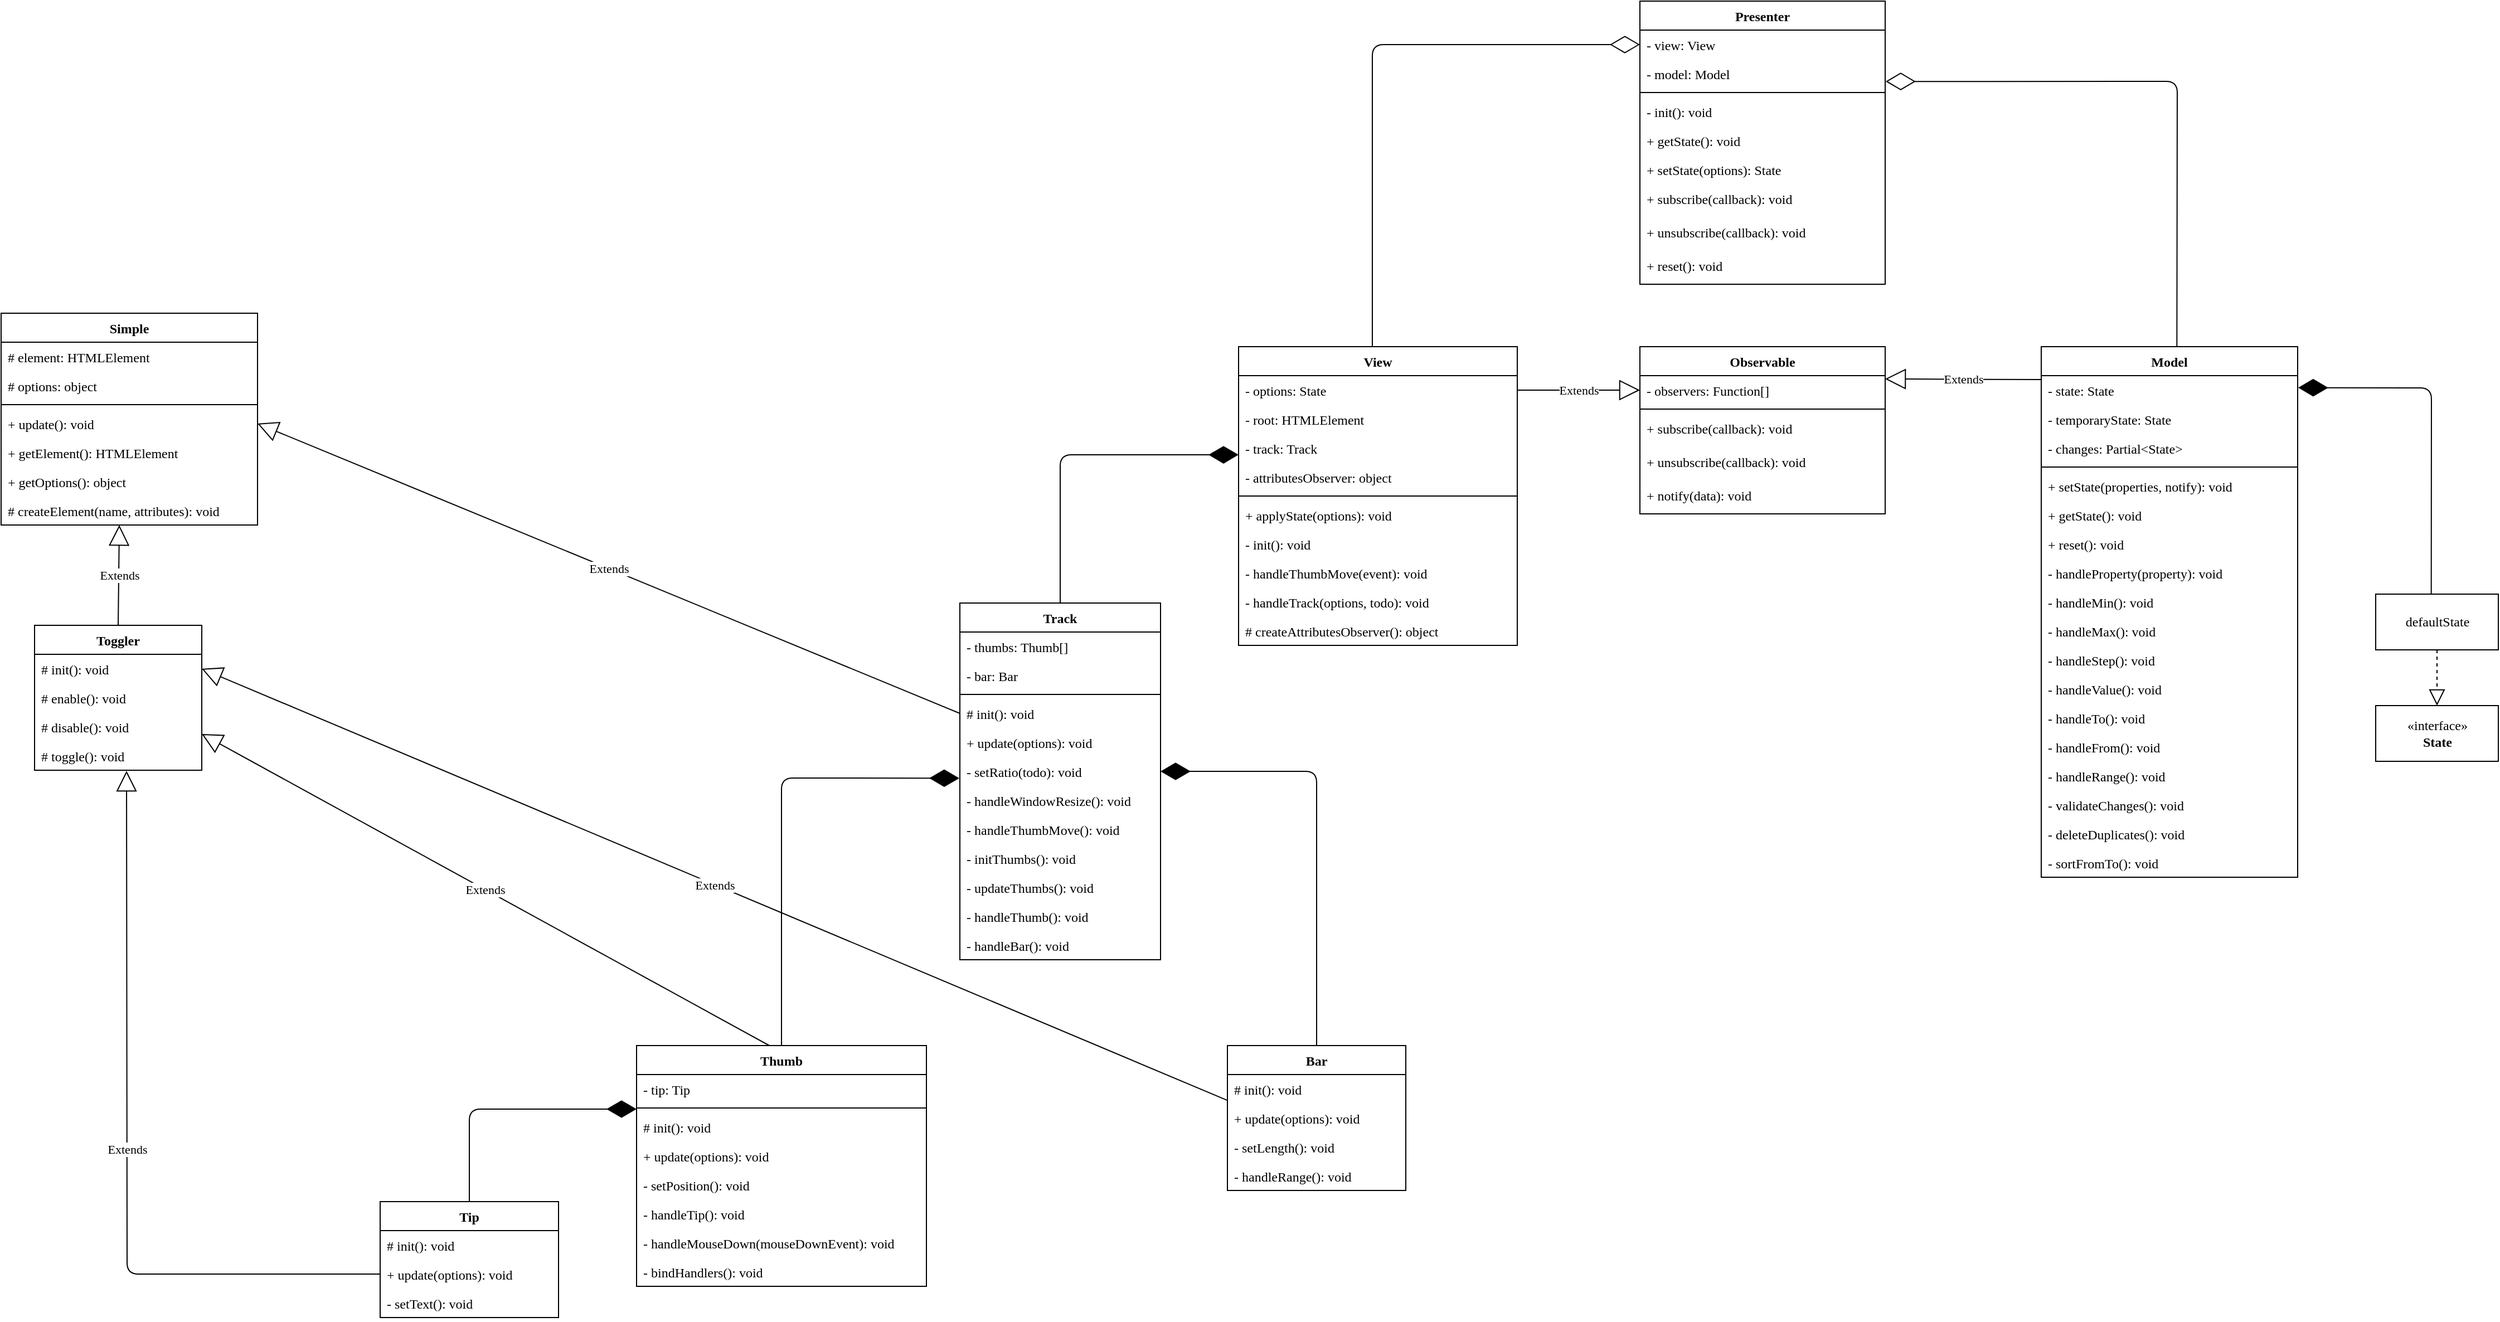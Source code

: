 <mxfile version="12.8.5" type="device"><diagram id="MhiQZeAF0GBsm8dGzgc5" name="Page-1"><mxGraphModel dx="2966" dy="1763" grid="1" gridSize="10" guides="1" tooltips="1" connect="1" arrows="1" fold="1" page="1" pageScale="1" pageWidth="2500" pageHeight="1400" background="#FFFFFF" math="0" shadow="0"><root><mxCell id="0"/><mxCell id="1" parent="0"/><mxCell id="bokYM8Zxj71_05TrgEd9-42" value="Track" style="swimlane;fontStyle=1;align=center;verticalAlign=top;childLayout=stackLayout;horizontal=1;startSize=26;horizontalStack=0;resizeParent=1;resizeParentMax=0;resizeLast=0;collapsible=1;marginBottom=0;labelBackgroundColor=#ffffff;gradientColor=none;snapToPoint=0;fontFamily=Georgia;" parent="1" vertex="1"><mxGeometry x="1010" y="673" width="180" height="320" as="geometry"/></mxCell><mxCell id="bokYM8Zxj71_05TrgEd9-43" value="- thumbs: Thumb[]" style="text;strokeColor=none;fillColor=none;align=left;verticalAlign=top;spacingLeft=4;spacingRight=4;overflow=hidden;rotatable=0;points=[[0,0.5],[1,0.5]];portConstraint=eastwest;snapToPoint=0;fontFamily=Georgia;" parent="bokYM8Zxj71_05TrgEd9-42" vertex="1"><mxGeometry y="26" width="180" height="26" as="geometry"/></mxCell><mxCell id="bokYM8Zxj71_05TrgEd9-45" value="- bar: Bar" style="text;strokeColor=none;fillColor=none;align=left;verticalAlign=top;spacingLeft=4;spacingRight=4;overflow=hidden;rotatable=0;points=[[0,0.5],[1,0.5]];portConstraint=eastwest;snapToPoint=0;fontFamily=Georgia;" parent="bokYM8Zxj71_05TrgEd9-42" vertex="1"><mxGeometry y="52" width="180" height="26" as="geometry"/></mxCell><mxCell id="bokYM8Zxj71_05TrgEd9-44" value="" style="line;strokeWidth=1;fillColor=none;align=left;verticalAlign=middle;spacingTop=-1;spacingLeft=3;spacingRight=3;rotatable=0;labelPosition=right;points=[];portConstraint=eastwest;snapToPoint=0;fontFamily=Georgia;" parent="bokYM8Zxj71_05TrgEd9-42" vertex="1"><mxGeometry y="78" width="180" height="8" as="geometry"/></mxCell><mxCell id="bokYM8Zxj71_05TrgEd9-150" value="# init(): void" style="text;strokeColor=none;fillColor=none;align=left;verticalAlign=top;spacingLeft=4;spacingRight=4;overflow=hidden;rotatable=0;points=[[0,0.5],[1,0.5]];portConstraint=eastwest;snapToPoint=0;fontFamily=Georgia;" parent="bokYM8Zxj71_05TrgEd9-42" vertex="1"><mxGeometry y="86" width="180" height="26" as="geometry"/></mxCell><mxCell id="bokYM8Zxj71_05TrgEd9-151" value="+ update(options): void" style="text;strokeColor=none;fillColor=none;align=left;verticalAlign=top;spacingLeft=4;spacingRight=4;overflow=hidden;rotatable=0;points=[[0,0.5],[1,0.5]];portConstraint=eastwest;snapToPoint=0;fontFamily=Georgia;" parent="bokYM8Zxj71_05TrgEd9-42" vertex="1"><mxGeometry y="112" width="180" height="26" as="geometry"/></mxCell><mxCell id="bokYM8Zxj71_05TrgEd9-152" value="- setRatio(todo): void" style="text;strokeColor=none;fillColor=none;align=left;verticalAlign=top;spacingLeft=4;spacingRight=4;overflow=hidden;rotatable=0;points=[[0,0.5],[1,0.5]];portConstraint=eastwest;snapToPoint=0;fontFamily=Georgia;" parent="bokYM8Zxj71_05TrgEd9-42" vertex="1"><mxGeometry y="138" width="180" height="26" as="geometry"/></mxCell><mxCell id="bokYM8Zxj71_05TrgEd9-153" value="- handleWindowResize(): void" style="text;strokeColor=none;fillColor=none;align=left;verticalAlign=top;spacingLeft=4;spacingRight=4;overflow=hidden;rotatable=0;points=[[0,0.5],[1,0.5]];portConstraint=eastwest;snapToPoint=0;fontFamily=Georgia;" parent="bokYM8Zxj71_05TrgEd9-42" vertex="1"><mxGeometry y="164" width="180" height="26" as="geometry"/></mxCell><mxCell id="lwecA4mNfXeEhu3UnsGV-7" value="- handleThumbMove(): void" style="text;strokeColor=none;fillColor=none;align=left;verticalAlign=top;spacingLeft=4;spacingRight=4;overflow=hidden;rotatable=0;points=[[0,0.5],[1,0.5]];portConstraint=eastwest;snapToPoint=0;fontFamily=Georgia;" parent="bokYM8Zxj71_05TrgEd9-42" vertex="1"><mxGeometry y="190" width="180" height="26" as="geometry"/></mxCell><mxCell id="lwecA4mNfXeEhu3UnsGV-8" value="- initThumbs(): void" style="text;strokeColor=none;fillColor=none;align=left;verticalAlign=top;spacingLeft=4;spacingRight=4;overflow=hidden;rotatable=0;points=[[0,0.5],[1,0.5]];portConstraint=eastwest;snapToPoint=0;fontFamily=Georgia;" parent="bokYM8Zxj71_05TrgEd9-42" vertex="1"><mxGeometry y="216" width="180" height="26" as="geometry"/></mxCell><mxCell id="lwecA4mNfXeEhu3UnsGV-9" value="- updateThumbs(): void" style="text;strokeColor=none;fillColor=none;align=left;verticalAlign=top;spacingLeft=4;spacingRight=4;overflow=hidden;rotatable=0;points=[[0,0.5],[1,0.5]];portConstraint=eastwest;snapToPoint=0;fontFamily=Georgia;" parent="bokYM8Zxj71_05TrgEd9-42" vertex="1"><mxGeometry y="242" width="180" height="26" as="geometry"/></mxCell><mxCell id="bokYM8Zxj71_05TrgEd9-154" value="- handleThumb(): void" style="text;strokeColor=none;fillColor=none;align=left;verticalAlign=top;spacingLeft=4;spacingRight=4;overflow=hidden;rotatable=0;points=[[0,0.5],[1,0.5]];portConstraint=eastwest;snapToPoint=0;fontFamily=Georgia;" parent="bokYM8Zxj71_05TrgEd9-42" vertex="1"><mxGeometry y="268" width="180" height="26" as="geometry"/></mxCell><mxCell id="bokYM8Zxj71_05TrgEd9-155" value="- handleBar(): void" style="text;strokeColor=none;fillColor=none;align=left;verticalAlign=top;spacingLeft=4;spacingRight=4;overflow=hidden;rotatable=0;points=[[0,0.5],[1,0.5]];portConstraint=eastwest;snapToPoint=0;fontFamily=Georgia;" parent="bokYM8Zxj71_05TrgEd9-42" vertex="1"><mxGeometry y="294" width="180" height="26" as="geometry"/></mxCell><mxCell id="bokYM8Zxj71_05TrgEd9-46" value="Thumb" style="swimlane;fontStyle=1;align=center;verticalAlign=top;childLayout=stackLayout;horizontal=1;startSize=26;horizontalStack=0;resizeParent=1;resizeParentMax=0;resizeLast=0;collapsible=1;marginBottom=0;labelBackgroundColor=#ffffff;gradientColor=none;snapToPoint=0;fontFamily=Georgia;" parent="1" vertex="1"><mxGeometry x="720" y="1070" width="260" height="216" as="geometry"/></mxCell><mxCell id="bokYM8Zxj71_05TrgEd9-163" value="- tip: Tip" style="text;strokeColor=none;fillColor=none;align=left;verticalAlign=top;spacingLeft=4;spacingRight=4;overflow=hidden;rotatable=0;points=[[0,0.5],[1,0.5]];portConstraint=eastwest;snapToPoint=0;fontFamily=Georgia;" parent="bokYM8Zxj71_05TrgEd9-46" vertex="1"><mxGeometry y="26" width="260" height="26" as="geometry"/></mxCell><mxCell id="bokYM8Zxj71_05TrgEd9-48" value="" style="line;strokeWidth=1;fillColor=none;align=left;verticalAlign=middle;spacingTop=-1;spacingLeft=3;spacingRight=3;rotatable=0;labelPosition=right;points=[];portConstraint=eastwest;snapToPoint=0;fontFamily=Georgia;" parent="bokYM8Zxj71_05TrgEd9-46" vertex="1"><mxGeometry y="52" width="260" height="8" as="geometry"/></mxCell><mxCell id="bokYM8Zxj71_05TrgEd9-165" value="# init(): void" style="text;strokeColor=none;fillColor=none;align=left;verticalAlign=top;spacingLeft=4;spacingRight=4;overflow=hidden;rotatable=0;points=[[0,0.5],[1,0.5]];portConstraint=eastwest;snapToPoint=0;fontFamily=Georgia;" parent="bokYM8Zxj71_05TrgEd9-46" vertex="1"><mxGeometry y="60" width="260" height="26" as="geometry"/></mxCell><mxCell id="bokYM8Zxj71_05TrgEd9-164" value="+ update(options): void" style="text;strokeColor=none;fillColor=none;align=left;verticalAlign=top;spacingLeft=4;spacingRight=4;overflow=hidden;rotatable=0;points=[[0,0.5],[1,0.5]];portConstraint=eastwest;snapToPoint=0;fontFamily=Georgia;" parent="bokYM8Zxj71_05TrgEd9-46" vertex="1"><mxGeometry y="86" width="260" height="26" as="geometry"/></mxCell><mxCell id="bokYM8Zxj71_05TrgEd9-166" value="- setPosition(): void" style="text;strokeColor=none;fillColor=none;align=left;verticalAlign=top;spacingLeft=4;spacingRight=4;overflow=hidden;rotatable=0;points=[[0,0.5],[1,0.5]];portConstraint=eastwest;snapToPoint=0;fontFamily=Georgia;" parent="bokYM8Zxj71_05TrgEd9-46" vertex="1"><mxGeometry y="112" width="260" height="26" as="geometry"/></mxCell><mxCell id="bokYM8Zxj71_05TrgEd9-175" value="- handleTip(): void" style="text;strokeColor=none;fillColor=none;align=left;verticalAlign=top;spacingLeft=4;spacingRight=4;overflow=hidden;rotatable=0;points=[[0,0.5],[1,0.5]];portConstraint=eastwest;snapToPoint=0;fontFamily=Georgia;" parent="bokYM8Zxj71_05TrgEd9-46" vertex="1"><mxGeometry y="138" width="260" height="26" as="geometry"/></mxCell><mxCell id="bokYM8Zxj71_05TrgEd9-167" value="- handleMouseDown(mouseDownEvent): void" style="text;strokeColor=none;fillColor=none;align=left;verticalAlign=top;spacingLeft=4;spacingRight=4;overflow=hidden;rotatable=0;points=[[0,0.5],[1,0.5]];portConstraint=eastwest;snapToPoint=0;fontFamily=Georgia;" parent="bokYM8Zxj71_05TrgEd9-46" vertex="1"><mxGeometry y="164" width="260" height="26" as="geometry"/></mxCell><mxCell id="lwecA4mNfXeEhu3UnsGV-1" value="- bindHandlers(): void" style="text;strokeColor=none;fillColor=none;align=left;verticalAlign=top;spacingLeft=4;spacingRight=4;overflow=hidden;rotatable=0;points=[[0,0.5],[1,0.5]];portConstraint=eastwest;snapToPoint=0;fontFamily=Georgia;" parent="bokYM8Zxj71_05TrgEd9-46" vertex="1"><mxGeometry y="190" width="260" height="26" as="geometry"/></mxCell><mxCell id="bokYM8Zxj71_05TrgEd9-50" value="Bar" style="swimlane;fontStyle=1;align=center;verticalAlign=top;childLayout=stackLayout;horizontal=1;startSize=26;horizontalStack=0;resizeParent=1;resizeParentMax=0;resizeLast=0;collapsible=1;marginBottom=0;labelBackgroundColor=#ffffff;gradientColor=none;snapToPoint=0;fontFamily=Georgia;" parent="1" vertex="1"><mxGeometry x="1250" y="1070" width="160" height="130" as="geometry"/></mxCell><mxCell id="bokYM8Zxj71_05TrgEd9-51" value="# init(): void" style="text;strokeColor=none;fillColor=none;align=left;verticalAlign=top;spacingLeft=4;spacingRight=4;overflow=hidden;rotatable=0;points=[[0,0.5],[1,0.5]];portConstraint=eastwest;snapToPoint=0;fontFamily=Georgia;" parent="bokYM8Zxj71_05TrgEd9-50" vertex="1"><mxGeometry y="26" width="160" height="26" as="geometry"/></mxCell><mxCell id="bokYM8Zxj71_05TrgEd9-53" value="+ update(options): void" style="text;strokeColor=none;fillColor=none;align=left;verticalAlign=top;spacingLeft=4;spacingRight=4;overflow=hidden;rotatable=0;points=[[0,0.5],[1,0.5]];portConstraint=eastwest;snapToPoint=0;fontFamily=Georgia;" parent="bokYM8Zxj71_05TrgEd9-50" vertex="1"><mxGeometry y="52" width="160" height="26" as="geometry"/></mxCell><mxCell id="bokYM8Zxj71_05TrgEd9-159" value="- setLength(): void" style="text;strokeColor=none;fillColor=none;align=left;verticalAlign=top;spacingLeft=4;spacingRight=4;overflow=hidden;rotatable=0;points=[[0,0.5],[1,0.5]];portConstraint=eastwest;snapToPoint=0;fontFamily=Georgia;" parent="bokYM8Zxj71_05TrgEd9-50" vertex="1"><mxGeometry y="78" width="160" height="26" as="geometry"/></mxCell><mxCell id="lwecA4mNfXeEhu3UnsGV-6" value="- handleRange(): void" style="text;strokeColor=none;fillColor=none;align=left;verticalAlign=top;spacingLeft=4;spacingRight=4;overflow=hidden;rotatable=0;points=[[0,0.5],[1,0.5]];portConstraint=eastwest;snapToPoint=0;fontFamily=Georgia;" parent="bokYM8Zxj71_05TrgEd9-50" vertex="1"><mxGeometry y="104" width="160" height="26" as="geometry"/></mxCell><mxCell id="bokYM8Zxj71_05TrgEd9-55" value="Tip" style="swimlane;fontStyle=1;align=center;verticalAlign=top;childLayout=stackLayout;horizontal=1;startSize=26;horizontalStack=0;resizeParent=1;resizeParentMax=0;resizeLast=0;collapsible=1;marginBottom=0;labelBackgroundColor=#ffffff;gradientColor=none;snapToPoint=0;fontFamily=Georgia;" parent="1" vertex="1"><mxGeometry x="490" y="1210" width="160" height="104" as="geometry"/></mxCell><mxCell id="bokYM8Zxj71_05TrgEd9-160" value="# init(): void" style="text;strokeColor=none;fillColor=none;align=left;verticalAlign=top;spacingLeft=4;spacingRight=4;overflow=hidden;rotatable=0;points=[[0,0.5],[1,0.5]];portConstraint=eastwest;snapToPoint=0;fontFamily=Georgia;" parent="bokYM8Zxj71_05TrgEd9-55" vertex="1"><mxGeometry y="26" width="160" height="26" as="geometry"/></mxCell><mxCell id="bokYM8Zxj71_05TrgEd9-161" value="+ update(options): void" style="text;strokeColor=none;fillColor=none;align=left;verticalAlign=top;spacingLeft=4;spacingRight=4;overflow=hidden;rotatable=0;points=[[0,0.5],[1,0.5]];portConstraint=eastwest;snapToPoint=0;fontFamily=Georgia;" parent="bokYM8Zxj71_05TrgEd9-55" vertex="1"><mxGeometry y="52" width="160" height="26" as="geometry"/></mxCell><mxCell id="bokYM8Zxj71_05TrgEd9-162" value="- setText(): void" style="text;strokeColor=none;fillColor=none;align=left;verticalAlign=top;spacingLeft=4;spacingRight=4;overflow=hidden;rotatable=0;points=[[0,0.5],[1,0.5]];portConstraint=eastwest;snapToPoint=0;fontFamily=Georgia;" parent="bokYM8Zxj71_05TrgEd9-55" vertex="1"><mxGeometry y="78" width="160" height="26" as="geometry"/></mxCell><mxCell id="bokYM8Zxj71_05TrgEd9-71" value="Extends" style="endArrow=block;endSize=16;endFill=0;html=1;exitX=1;exitY=0.5;exitDx=0;exitDy=0;entryX=0;entryY=0.5;entryDx=0;entryDy=0;snapToPoint=0;fontFamily=Georgia;" parent="1" target="bokYM8Zxj71_05TrgEd9-75" edge="1"><mxGeometry width="160" relative="1" as="geometry"><mxPoint x="1510" y="482" as="sourcePoint"/><mxPoint x="1620" y="433" as="targetPoint"/></mxGeometry></mxCell><mxCell id="bokYM8Zxj71_05TrgEd9-72" value="Extends" style="endArrow=block;endSize=16;endFill=0;html=1;snapToPoint=0;fontFamily=Georgia;exitX=-0.002;exitY=0.136;exitDx=0;exitDy=0;exitPerimeter=0;entryX=1;entryY=0.114;entryDx=0;entryDy=0;entryPerimeter=0;" parent="1" source="bokYM8Zxj71_05TrgEd9-88" target="bokYM8Zxj71_05TrgEd9-75" edge="1"><mxGeometry width="160" relative="1" as="geometry"><mxPoint x="1976" y="473" as="sourcePoint"/><mxPoint x="1850" y="472" as="targetPoint"/></mxGeometry></mxCell><mxCell id="bokYM8Zxj71_05TrgEd9-74" value="Observable" style="swimlane;fontStyle=1;align=center;verticalAlign=top;childLayout=stackLayout;horizontal=1;startSize=26;horizontalStack=0;resizeParent=1;resizeParentMax=0;resizeLast=0;collapsible=1;marginBottom=0;labelBackgroundColor=#ffffff;gradientColor=none;snapToPoint=0;fontFamily=Georgia;" parent="1" vertex="1"><mxGeometry x="1620" y="443" width="220" height="150" as="geometry"/></mxCell><mxCell id="bokYM8Zxj71_05TrgEd9-75" value="- observers: Function[]" style="text;strokeColor=none;fillColor=none;align=left;verticalAlign=top;spacingLeft=4;spacingRight=4;overflow=hidden;rotatable=0;points=[[0,0.5],[1,0.5]];portConstraint=eastwest;snapToPoint=0;fontFamily=Georgia;" parent="bokYM8Zxj71_05TrgEd9-74" vertex="1"><mxGeometry y="26" width="220" height="26" as="geometry"/></mxCell><mxCell id="bokYM8Zxj71_05TrgEd9-76" value="" style="line;strokeWidth=1;fillColor=none;align=left;verticalAlign=middle;spacingTop=-1;spacingLeft=3;spacingRight=3;rotatable=0;labelPosition=right;points=[];portConstraint=eastwest;snapToPoint=0;fontFamily=Georgia;" parent="bokYM8Zxj71_05TrgEd9-74" vertex="1"><mxGeometry y="52" width="220" height="8" as="geometry"/></mxCell><mxCell id="bokYM8Zxj71_05TrgEd9-77" value="+ subscribe(callback): void" style="text;strokeColor=none;fillColor=none;align=left;verticalAlign=top;spacingLeft=4;spacingRight=4;overflow=hidden;rotatable=0;points=[[0,0.5],[1,0.5]];portConstraint=eastwest;snapToPoint=0;fontFamily=Georgia;" parent="bokYM8Zxj71_05TrgEd9-74" vertex="1"><mxGeometry y="60" width="220" height="30" as="geometry"/></mxCell><mxCell id="bokYM8Zxj71_05TrgEd9-83" value="+ unsubscribe(callback): void" style="text;strokeColor=none;fillColor=none;align=left;verticalAlign=top;spacingLeft=4;spacingRight=4;overflow=hidden;rotatable=0;points=[[0,0.5],[1,0.5]];portConstraint=eastwest;snapToPoint=0;fontFamily=Georgia;" parent="bokYM8Zxj71_05TrgEd9-74" vertex="1"><mxGeometry y="90" width="220" height="30" as="geometry"/></mxCell><mxCell id="bokYM8Zxj71_05TrgEd9-85" value="+ notify(data): void" style="text;strokeColor=none;fillColor=none;align=left;verticalAlign=top;spacingLeft=4;spacingRight=4;overflow=hidden;rotatable=0;points=[[0,0.5],[1,0.5]];portConstraint=eastwest;snapToPoint=0;fontFamily=Georgia;" parent="bokYM8Zxj71_05TrgEd9-74" vertex="1"><mxGeometry y="120" width="220" height="30" as="geometry"/></mxCell><mxCell id="bokYM8Zxj71_05TrgEd9-87" value="Model" style="swimlane;fontStyle=1;align=center;verticalAlign=top;childLayout=stackLayout;horizontal=1;startSize=26;horizontalStack=0;resizeParent=1;resizeParentMax=0;resizeLast=0;collapsible=1;marginBottom=0;labelBackgroundColor=#ffffff;gradientColor=none;snapToPoint=0;fontFamily=Georgia;" parent="1" vertex="1"><mxGeometry x="1980" y="443" width="230" height="476" as="geometry"/></mxCell><mxCell id="bokYM8Zxj71_05TrgEd9-88" value="- state: State" style="text;strokeColor=none;fillColor=none;align=left;verticalAlign=top;spacingLeft=4;spacingRight=4;overflow=hidden;rotatable=0;points=[[0,0.5],[1,0.5]];portConstraint=eastwest;snapToPoint=0;fontFamily=Georgia;" parent="bokYM8Zxj71_05TrgEd9-87" vertex="1"><mxGeometry y="26" width="230" height="26" as="geometry"/></mxCell><mxCell id="SOUKARIzMo8ViE5a29zc-1" value="- temporaryState: State" style="text;strokeColor=none;fillColor=none;align=left;verticalAlign=top;spacingLeft=4;spacingRight=4;overflow=hidden;rotatable=0;points=[[0,0.5],[1,0.5]];portConstraint=eastwest;snapToPoint=0;fontFamily=Georgia;" parent="bokYM8Zxj71_05TrgEd9-87" vertex="1"><mxGeometry y="52" width="230" height="26" as="geometry"/></mxCell><mxCell id="bokYM8Zxj71_05TrgEd9-90" value="- changes: Partial&lt;State&gt;" style="text;strokeColor=none;fillColor=none;align=left;verticalAlign=top;spacingLeft=4;spacingRight=4;overflow=hidden;rotatable=0;points=[[0,0.5],[1,0.5]];portConstraint=eastwest;snapToPoint=0;fontFamily=Georgia;" parent="bokYM8Zxj71_05TrgEd9-87" vertex="1"><mxGeometry y="78" width="230" height="26" as="geometry"/></mxCell><mxCell id="bokYM8Zxj71_05TrgEd9-89" value="" style="line;strokeWidth=1;fillColor=none;align=left;verticalAlign=middle;spacingTop=-1;spacingLeft=3;spacingRight=3;rotatable=0;labelPosition=right;points=[];portConstraint=eastwest;snapToPoint=0;fontFamily=Georgia;" parent="bokYM8Zxj71_05TrgEd9-87" vertex="1"><mxGeometry y="104" width="230" height="8" as="geometry"/></mxCell><mxCell id="bokYM8Zxj71_05TrgEd9-122" value="+ setState(properties, notify): void" style="text;strokeColor=none;fillColor=none;align=left;verticalAlign=top;spacingLeft=4;spacingRight=4;overflow=hidden;rotatable=0;points=[[0,0.5],[1,0.5]];portConstraint=eastwest;snapToPoint=0;fontFamily=Georgia;" parent="bokYM8Zxj71_05TrgEd9-87" vertex="1"><mxGeometry y="112" width="230" height="26" as="geometry"/></mxCell><mxCell id="bokYM8Zxj71_05TrgEd9-123" value="+ getState(): void" style="text;strokeColor=none;fillColor=none;align=left;verticalAlign=top;spacingLeft=4;spacingRight=4;overflow=hidden;rotatable=0;points=[[0,0.5],[1,0.5]];portConstraint=eastwest;snapToPoint=0;fontFamily=Georgia;" parent="bokYM8Zxj71_05TrgEd9-87" vertex="1"><mxGeometry y="138" width="230" height="26" as="geometry"/></mxCell><mxCell id="bokYM8Zxj71_05TrgEd9-132" value="+ reset(): void" style="text;strokeColor=none;fillColor=none;align=left;verticalAlign=top;spacingLeft=4;spacingRight=4;overflow=hidden;rotatable=0;points=[[0,0.5],[1,0.5]];portConstraint=eastwest;snapToPoint=0;fontFamily=Georgia;" parent="bokYM8Zxj71_05TrgEd9-87" vertex="1"><mxGeometry y="164" width="230" height="26" as="geometry"/></mxCell><mxCell id="bokYM8Zxj71_05TrgEd9-128" value="- handleProperty(property): void" style="text;strokeColor=none;fillColor=none;align=left;verticalAlign=top;spacingLeft=4;spacingRight=4;overflow=hidden;rotatable=0;points=[[0,0.5],[1,0.5]];portConstraint=eastwest;snapToPoint=0;fontFamily=Georgia;" parent="bokYM8Zxj71_05TrgEd9-87" vertex="1"><mxGeometry y="190" width="230" height="26" as="geometry"/></mxCell><mxCell id="bokYM8Zxj71_05TrgEd9-124" value="- handleMin(): void" style="text;strokeColor=none;fillColor=none;align=left;verticalAlign=top;spacingLeft=4;spacingRight=4;overflow=hidden;rotatable=0;points=[[0,0.5],[1,0.5]];portConstraint=eastwest;snapToPoint=0;fontFamily=Georgia;" parent="bokYM8Zxj71_05TrgEd9-87" vertex="1"><mxGeometry y="216" width="230" height="26" as="geometry"/></mxCell><mxCell id="bokYM8Zxj71_05TrgEd9-125" value="- handleMax(): void" style="text;strokeColor=none;fillColor=none;align=left;verticalAlign=top;spacingLeft=4;spacingRight=4;overflow=hidden;rotatable=0;points=[[0,0.5],[1,0.5]];portConstraint=eastwest;snapToPoint=0;fontFamily=Georgia;" parent="bokYM8Zxj71_05TrgEd9-87" vertex="1"><mxGeometry y="242" width="230" height="26" as="geometry"/></mxCell><mxCell id="bokYM8Zxj71_05TrgEd9-126" value="- handleStep(): void" style="text;strokeColor=none;fillColor=none;align=left;verticalAlign=top;spacingLeft=4;spacingRight=4;overflow=hidden;rotatable=0;points=[[0,0.5],[1,0.5]];portConstraint=eastwest;snapToPoint=0;fontFamily=Georgia;" parent="bokYM8Zxj71_05TrgEd9-87" vertex="1"><mxGeometry y="268" width="230" height="26" as="geometry"/></mxCell><mxCell id="bokYM8Zxj71_05TrgEd9-127" value="- handleValue(): void" style="text;strokeColor=none;fillColor=none;align=left;verticalAlign=top;spacingLeft=4;spacingRight=4;overflow=hidden;rotatable=0;points=[[0,0.5],[1,0.5]];portConstraint=eastwest;snapToPoint=0;fontFamily=Georgia;" parent="bokYM8Zxj71_05TrgEd9-87" vertex="1"><mxGeometry y="294" width="230" height="26" as="geometry"/></mxCell><mxCell id="lwecA4mNfXeEhu3UnsGV-3" value="- handleTo(): void" style="text;strokeColor=none;fillColor=none;align=left;verticalAlign=top;spacingLeft=4;spacingRight=4;overflow=hidden;rotatable=0;points=[[0,0.5],[1,0.5]];portConstraint=eastwest;snapToPoint=0;fontFamily=Georgia;" parent="bokYM8Zxj71_05TrgEd9-87" vertex="1"><mxGeometry y="320" width="230" height="26" as="geometry"/></mxCell><mxCell id="lwecA4mNfXeEhu3UnsGV-4" value="- handleFrom(): void" style="text;strokeColor=none;fillColor=none;align=left;verticalAlign=top;spacingLeft=4;spacingRight=4;overflow=hidden;rotatable=0;points=[[0,0.5],[1,0.5]];portConstraint=eastwest;snapToPoint=0;fontFamily=Georgia;" parent="bokYM8Zxj71_05TrgEd9-87" vertex="1"><mxGeometry y="346" width="230" height="26" as="geometry"/></mxCell><mxCell id="lwecA4mNfXeEhu3UnsGV-5" value="- handleRange(): void" style="text;strokeColor=none;fillColor=none;align=left;verticalAlign=top;spacingLeft=4;spacingRight=4;overflow=hidden;rotatable=0;points=[[0,0.5],[1,0.5]];portConstraint=eastwest;snapToPoint=0;fontFamily=Georgia;" parent="bokYM8Zxj71_05TrgEd9-87" vertex="1"><mxGeometry y="372" width="230" height="26" as="geometry"/></mxCell><mxCell id="bokYM8Zxj71_05TrgEd9-129" value="- validateChanges(): void" style="text;strokeColor=none;fillColor=none;align=left;verticalAlign=top;spacingLeft=4;spacingRight=4;overflow=hidden;rotatable=0;points=[[0,0.5],[1,0.5]];portConstraint=eastwest;snapToPoint=0;fontFamily=Georgia;" parent="bokYM8Zxj71_05TrgEd9-87" vertex="1"><mxGeometry y="398" width="230" height="26" as="geometry"/></mxCell><mxCell id="bokYM8Zxj71_05TrgEd9-131" value="- deleteDuplicates(): void" style="text;strokeColor=none;fillColor=none;align=left;verticalAlign=top;spacingLeft=4;spacingRight=4;overflow=hidden;rotatable=0;points=[[0,0.5],[1,0.5]];portConstraint=eastwest;snapToPoint=0;fontFamily=Georgia;" parent="bokYM8Zxj71_05TrgEd9-87" vertex="1"><mxGeometry y="424" width="230" height="26" as="geometry"/></mxCell><mxCell id="lwecA4mNfXeEhu3UnsGV-2" value="- sortFromTo(): void" style="text;strokeColor=none;fillColor=none;align=left;verticalAlign=top;spacingLeft=4;spacingRight=4;overflow=hidden;rotatable=0;points=[[0,0.5],[1,0.5]];portConstraint=eastwest;snapToPoint=0;fontFamily=Georgia;" parent="bokYM8Zxj71_05TrgEd9-87" vertex="1"><mxGeometry y="450" width="230" height="26" as="geometry"/></mxCell><mxCell id="bokYM8Zxj71_05TrgEd9-91" value="defaultState" style="html=1;labelBackgroundColor=#ffffff;gradientColor=none;snapToPoint=0;fontFamily=Georgia;" parent="1" vertex="1"><mxGeometry x="2280" y="665" width="110" height="50" as="geometry"/></mxCell><mxCell id="bokYM8Zxj71_05TrgEd9-92" value="«interface»&lt;br&gt;&lt;b&gt;State&lt;/b&gt;" style="html=1;labelBackgroundColor=#ffffff;gradientColor=none;snapToPoint=0;fontFamily=Georgia;" parent="1" vertex="1"><mxGeometry x="2280" y="765" width="110" height="50" as="geometry"/></mxCell><mxCell id="bokYM8Zxj71_05TrgEd9-93" value="" style="endArrow=block;dashed=1;endFill=0;endSize=12;html=1;exitX=0.5;exitY=1;exitDx=0;exitDy=0;entryX=0.5;entryY=0;entryDx=0;entryDy=0;snapToPoint=0;fontFamily=Georgia;" parent="1" source="bokYM8Zxj71_05TrgEd9-91" target="bokYM8Zxj71_05TrgEd9-92" edge="1"><mxGeometry width="160" relative="1" as="geometry"><mxPoint x="2275" y="745" as="sourcePoint"/><mxPoint x="2435" y="745" as="targetPoint"/></mxGeometry></mxCell><mxCell id="bokYM8Zxj71_05TrgEd9-94" value="Presenter" style="swimlane;fontStyle=1;align=center;verticalAlign=top;childLayout=stackLayout;horizontal=1;startSize=26;horizontalStack=0;resizeParent=1;resizeParentMax=0;resizeLast=0;collapsible=1;marginBottom=0;labelBackgroundColor=#ffffff;gradientColor=none;snapToPoint=0;fontFamily=Georgia;" parent="1" vertex="1"><mxGeometry x="1620" y="133" width="220" height="254" as="geometry"/></mxCell><mxCell id="bokYM8Zxj71_05TrgEd9-95" value="- view: View&#10;" style="text;strokeColor=none;fillColor=none;align=left;verticalAlign=top;spacingLeft=4;spacingRight=4;overflow=hidden;rotatable=0;points=[[0,0.5],[1,0.5]];portConstraint=eastwest;snapToPoint=0;fontFamily=Georgia;" parent="bokYM8Zxj71_05TrgEd9-94" vertex="1"><mxGeometry y="26" width="220" height="26" as="geometry"/></mxCell><mxCell id="bokYM8Zxj71_05TrgEd9-109" value="- model: Model" style="text;strokeColor=none;fillColor=none;align=left;verticalAlign=top;spacingLeft=4;spacingRight=4;overflow=hidden;rotatable=0;points=[[0,0.5],[1,0.5]];portConstraint=eastwest;snapToPoint=0;fontFamily=Georgia;" parent="bokYM8Zxj71_05TrgEd9-94" vertex="1"><mxGeometry y="52" width="220" height="26" as="geometry"/></mxCell><mxCell id="bokYM8Zxj71_05TrgEd9-96" value="" style="line;strokeWidth=1;fillColor=none;align=left;verticalAlign=middle;spacingTop=-1;spacingLeft=3;spacingRight=3;rotatable=0;labelPosition=right;points=[];portConstraint=eastwest;snapToPoint=0;fontFamily=Georgia;" parent="bokYM8Zxj71_05TrgEd9-94" vertex="1"><mxGeometry y="78" width="220" height="8" as="geometry"/></mxCell><mxCell id="bokYM8Zxj71_05TrgEd9-97" value="- init(): void" style="text;strokeColor=none;fillColor=none;align=left;verticalAlign=top;spacingLeft=4;spacingRight=4;overflow=hidden;rotatable=0;points=[[0,0.5],[1,0.5]];portConstraint=eastwest;snapToPoint=0;fontFamily=Georgia;" parent="bokYM8Zxj71_05TrgEd9-94" vertex="1"><mxGeometry y="86" width="220" height="26" as="geometry"/></mxCell><mxCell id="bokYM8Zxj71_05TrgEd9-115" value="+ getState(): void" style="text;strokeColor=none;fillColor=none;align=left;verticalAlign=top;spacingLeft=4;spacingRight=4;overflow=hidden;rotatable=0;points=[[0,0.5],[1,0.5]];portConstraint=eastwest;snapToPoint=0;fontFamily=Georgia;" parent="bokYM8Zxj71_05TrgEd9-94" vertex="1"><mxGeometry y="112" width="220" height="26" as="geometry"/></mxCell><mxCell id="bokYM8Zxj71_05TrgEd9-142" value="+ setState(options): State" style="text;strokeColor=none;fillColor=none;align=left;verticalAlign=top;spacingLeft=4;spacingRight=4;overflow=hidden;rotatable=0;points=[[0,0.5],[1,0.5]];portConstraint=eastwest;snapToPoint=0;fontFamily=Georgia;" parent="bokYM8Zxj71_05TrgEd9-94" vertex="1"><mxGeometry y="138" width="220" height="26" as="geometry"/></mxCell><mxCell id="bokYM8Zxj71_05TrgEd9-117" value="+ subscribe(callback): void" style="text;strokeColor=none;fillColor=none;align=left;verticalAlign=top;spacingLeft=4;spacingRight=4;overflow=hidden;rotatable=0;points=[[0,0.5],[1,0.5]];portConstraint=eastwest;snapToPoint=0;fontFamily=Georgia;" parent="bokYM8Zxj71_05TrgEd9-94" vertex="1"><mxGeometry y="164" width="220" height="30" as="geometry"/></mxCell><mxCell id="bokYM8Zxj71_05TrgEd9-119" value="+ unsubscribe(callback): void" style="text;strokeColor=none;fillColor=none;align=left;verticalAlign=top;spacingLeft=4;spacingRight=4;overflow=hidden;rotatable=0;points=[[0,0.5],[1,0.5]];portConstraint=eastwest;snapToPoint=0;fontFamily=Georgia;" parent="bokYM8Zxj71_05TrgEd9-94" vertex="1"><mxGeometry y="194" width="220" height="30" as="geometry"/></mxCell><mxCell id="bokYM8Zxj71_05TrgEd9-120" value="+ reset(): void" style="text;strokeColor=none;fillColor=none;align=left;verticalAlign=top;spacingLeft=4;spacingRight=4;overflow=hidden;rotatable=0;points=[[0,0.5],[1,0.5]];portConstraint=eastwest;snapToPoint=0;fontFamily=Georgia;" parent="bokYM8Zxj71_05TrgEd9-94" vertex="1"><mxGeometry y="224" width="220" height="30" as="geometry"/></mxCell><mxCell id="bokYM8Zxj71_05TrgEd9-138" value="View" style="swimlane;fontStyle=1;align=center;verticalAlign=top;childLayout=stackLayout;horizontal=1;startSize=26;horizontalStack=0;resizeParent=1;resizeParentMax=0;resizeLast=0;collapsible=1;marginBottom=0;fillColor=none;gradientColor=none;snapToPoint=0;fontFamily=Georgia;" parent="1" vertex="1"><mxGeometry x="1260" y="443" width="250" height="268" as="geometry"/></mxCell><mxCell id="bokYM8Zxj71_05TrgEd9-139" value="- options: State" style="text;strokeColor=none;fillColor=none;align=left;verticalAlign=top;spacingLeft=4;spacingRight=4;overflow=hidden;rotatable=0;points=[[0,0.5],[1,0.5]];portConstraint=eastwest;snapToPoint=0;fontFamily=Georgia;" parent="bokYM8Zxj71_05TrgEd9-138" vertex="1"><mxGeometry y="26" width="250" height="26" as="geometry"/></mxCell><mxCell id="bokYM8Zxj71_05TrgEd9-141" value="- root: HTMLElement" style="text;strokeColor=none;fillColor=none;align=left;verticalAlign=top;spacingLeft=4;spacingRight=4;overflow=hidden;rotatable=0;points=[[0,0.5],[1,0.5]];portConstraint=eastwest;snapToPoint=0;fontFamily=Georgia;" parent="bokYM8Zxj71_05TrgEd9-138" vertex="1"><mxGeometry y="52" width="250" height="26" as="geometry"/></mxCell><mxCell id="bokYM8Zxj71_05TrgEd9-143" value="- track: Track" style="text;strokeColor=none;fillColor=none;align=left;verticalAlign=top;spacingLeft=4;spacingRight=4;overflow=hidden;rotatable=0;points=[[0,0.5],[1,0.5]];portConstraint=eastwest;snapToPoint=0;fontFamily=Georgia;" parent="bokYM8Zxj71_05TrgEd9-138" vertex="1"><mxGeometry y="78" width="250" height="26" as="geometry"/></mxCell><mxCell id="bokYM8Zxj71_05TrgEd9-147" value="- attributesObserver: object" style="text;strokeColor=none;fillColor=none;align=left;verticalAlign=top;spacingLeft=4;spacingRight=4;overflow=hidden;rotatable=0;points=[[0,0.5],[1,0.5]];portConstraint=eastwest;snapToPoint=0;fontFamily=Georgia;" parent="bokYM8Zxj71_05TrgEd9-138" vertex="1"><mxGeometry y="104" width="250" height="26" as="geometry"/></mxCell><mxCell id="bokYM8Zxj71_05TrgEd9-140" value="" style="line;strokeWidth=1;fillColor=none;align=left;verticalAlign=middle;spacingTop=-1;spacingLeft=3;spacingRight=3;rotatable=0;labelPosition=right;points=[];portConstraint=eastwest;snapToPoint=0;fontFamily=Georgia;" parent="bokYM8Zxj71_05TrgEd9-138" vertex="1"><mxGeometry y="130" width="250" height="8" as="geometry"/></mxCell><mxCell id="bokYM8Zxj71_05TrgEd9-145" value="+ applyState(options): void" style="text;strokeColor=none;fillColor=none;align=left;verticalAlign=top;spacingLeft=4;spacingRight=4;overflow=hidden;rotatable=0;points=[[0,0.5],[1,0.5]];portConstraint=eastwest;snapToPoint=0;fontFamily=Georgia;" parent="bokYM8Zxj71_05TrgEd9-138" vertex="1"><mxGeometry y="138" width="250" height="26" as="geometry"/></mxCell><mxCell id="bokYM8Zxj71_05TrgEd9-144" value="- init(): void" style="text;strokeColor=none;fillColor=none;align=left;verticalAlign=top;spacingLeft=4;spacingRight=4;overflow=hidden;rotatable=0;points=[[0,0.5],[1,0.5]];portConstraint=eastwest;snapToPoint=0;fontFamily=Georgia;" parent="bokYM8Zxj71_05TrgEd9-138" vertex="1"><mxGeometry y="164" width="250" height="26" as="geometry"/></mxCell><mxCell id="bokYM8Zxj71_05TrgEd9-146" value="- handleThumbMove(event): void" style="text;strokeColor=none;fillColor=none;align=left;verticalAlign=top;spacingLeft=4;spacingRight=4;overflow=hidden;rotatable=0;points=[[0,0.5],[1,0.5]];portConstraint=eastwest;snapToPoint=0;fontFamily=Georgia;" parent="bokYM8Zxj71_05TrgEd9-138" vertex="1"><mxGeometry y="190" width="250" height="26" as="geometry"/></mxCell><mxCell id="bokYM8Zxj71_05TrgEd9-148" value="- handleTrack(options, todo): void" style="text;strokeColor=none;fillColor=none;align=left;verticalAlign=top;spacingLeft=4;spacingRight=4;overflow=hidden;rotatable=0;points=[[0,0.5],[1,0.5]];portConstraint=eastwest;snapToPoint=0;fontFamily=Georgia;" parent="bokYM8Zxj71_05TrgEd9-138" vertex="1"><mxGeometry y="216" width="250" height="26" as="geometry"/></mxCell><mxCell id="bokYM8Zxj71_05TrgEd9-149" value="# createAttributesObserver(): object" style="text;strokeColor=none;fillColor=none;align=left;verticalAlign=top;spacingLeft=4;spacingRight=4;overflow=hidden;rotatable=0;points=[[0,0.5],[1,0.5]];portConstraint=eastwest;snapToPoint=0;fontFamily=Georgia;" parent="bokYM8Zxj71_05TrgEd9-138" vertex="1"><mxGeometry y="242" width="250" height="26" as="geometry"/></mxCell><mxCell id="bokYM8Zxj71_05TrgEd9-176" value="Simple" style="swimlane;fontStyle=1;align=center;verticalAlign=top;childLayout=stackLayout;horizontal=1;startSize=26;horizontalStack=0;resizeParent=1;resizeParentMax=0;resizeLast=0;collapsible=1;marginBottom=0;fillColor=none;gradientColor=none;snapToPoint=0;fontFamily=Georgia;" parent="1" vertex="1"><mxGeometry x="150" y="413" width="230" height="190" as="geometry"/></mxCell><mxCell id="bokYM8Zxj71_05TrgEd9-179" value="# element: HTMLElement" style="text;strokeColor=none;fillColor=none;align=left;verticalAlign=top;spacingLeft=4;spacingRight=4;overflow=hidden;rotatable=0;points=[[0,0.5],[1,0.5]];portConstraint=eastwest;snapToPoint=0;fontFamily=Georgia;" parent="bokYM8Zxj71_05TrgEd9-176" vertex="1"><mxGeometry y="26" width="230" height="26" as="geometry"/></mxCell><mxCell id="bokYM8Zxj71_05TrgEd9-177" value="# options: object" style="text;strokeColor=none;fillColor=none;align=left;verticalAlign=top;spacingLeft=4;spacingRight=4;overflow=hidden;rotatable=0;points=[[0,0.5],[1,0.5]];portConstraint=eastwest;snapToPoint=0;fontFamily=Georgia;" parent="bokYM8Zxj71_05TrgEd9-176" vertex="1"><mxGeometry y="52" width="230" height="26" as="geometry"/></mxCell><mxCell id="bokYM8Zxj71_05TrgEd9-178" value="" style="line;strokeWidth=1;fillColor=none;align=left;verticalAlign=middle;spacingTop=-1;spacingLeft=3;spacingRight=3;rotatable=0;labelPosition=right;points=[];portConstraint=eastwest;snapToPoint=0;fontFamily=Georgia;" parent="bokYM8Zxj71_05TrgEd9-176" vertex="1"><mxGeometry y="78" width="230" height="8" as="geometry"/></mxCell><mxCell id="bokYM8Zxj71_05TrgEd9-180" value="+ update(): void" style="text;strokeColor=none;fillColor=none;align=left;verticalAlign=top;spacingLeft=4;spacingRight=4;overflow=hidden;rotatable=0;points=[[0,0.5],[1,0.5]];portConstraint=eastwest;snapToPoint=0;fontFamily=Georgia;" parent="bokYM8Zxj71_05TrgEd9-176" vertex="1"><mxGeometry y="86" width="230" height="26" as="geometry"/></mxCell><mxCell id="bokYM8Zxj71_05TrgEd9-181" value="+ getElement(): HTMLElement" style="text;strokeColor=none;fillColor=none;align=left;verticalAlign=top;spacingLeft=4;spacingRight=4;overflow=hidden;rotatable=0;points=[[0,0.5],[1,0.5]];portConstraint=eastwest;snapToPoint=0;fontFamily=Georgia;" parent="bokYM8Zxj71_05TrgEd9-176" vertex="1"><mxGeometry y="112" width="230" height="26" as="geometry"/></mxCell><mxCell id="bokYM8Zxj71_05TrgEd9-182" value="+ getOptions(): object" style="text;strokeColor=none;fillColor=none;align=left;verticalAlign=top;spacingLeft=4;spacingRight=4;overflow=hidden;rotatable=0;points=[[0,0.5],[1,0.5]];portConstraint=eastwest;snapToPoint=0;fontFamily=Georgia;" parent="bokYM8Zxj71_05TrgEd9-176" vertex="1"><mxGeometry y="138" width="230" height="26" as="geometry"/></mxCell><mxCell id="bokYM8Zxj71_05TrgEd9-183" value="# createElement(name, attributes): void" style="text;strokeColor=none;fillColor=none;align=left;verticalAlign=top;spacingLeft=4;spacingRight=4;overflow=hidden;rotatable=0;points=[[0,0.5],[1,0.5]];portConstraint=eastwest;snapToPoint=0;fontFamily=Georgia;" parent="bokYM8Zxj71_05TrgEd9-176" vertex="1"><mxGeometry y="164" width="230" height="26" as="geometry"/></mxCell><mxCell id="bokYM8Zxj71_05TrgEd9-184" value="Toggler" style="swimlane;fontStyle=1;align=center;verticalAlign=top;childLayout=stackLayout;horizontal=1;startSize=26;horizontalStack=0;resizeParent=1;resizeParentMax=0;resizeLast=0;collapsible=1;marginBottom=0;fillColor=none;gradientColor=none;snapToPoint=0;fontFamily=Georgia;" parent="1" vertex="1"><mxGeometry x="180" y="693" width="150" height="130" as="geometry"/></mxCell><mxCell id="bokYM8Zxj71_05TrgEd9-188" value="# init(): void" style="text;strokeColor=none;fillColor=none;align=left;verticalAlign=top;spacingLeft=4;spacingRight=4;overflow=hidden;rotatable=0;points=[[0,0.5],[1,0.5]];portConstraint=eastwest;snapToPoint=0;fontFamily=Georgia;" parent="bokYM8Zxj71_05TrgEd9-184" vertex="1"><mxGeometry y="26" width="150" height="26" as="geometry"/></mxCell><mxCell id="bokYM8Zxj71_05TrgEd9-189" value="# enable(): void" style="text;strokeColor=none;fillColor=none;align=left;verticalAlign=top;spacingLeft=4;spacingRight=4;overflow=hidden;rotatable=0;points=[[0,0.5],[1,0.5]];portConstraint=eastwest;snapToPoint=0;fontFamily=Georgia;" parent="bokYM8Zxj71_05TrgEd9-184" vertex="1"><mxGeometry y="52" width="150" height="26" as="geometry"/></mxCell><mxCell id="bokYM8Zxj71_05TrgEd9-190" value="# disable(): void" style="text;strokeColor=none;fillColor=none;align=left;verticalAlign=top;spacingLeft=4;spacingRight=4;overflow=hidden;rotatable=0;points=[[0,0.5],[1,0.5]];portConstraint=eastwest;snapToPoint=0;fontFamily=Georgia;" parent="bokYM8Zxj71_05TrgEd9-184" vertex="1"><mxGeometry y="78" width="150" height="26" as="geometry"/></mxCell><mxCell id="bokYM8Zxj71_05TrgEd9-191" value="# toggle(): void" style="text;strokeColor=none;fillColor=none;align=left;verticalAlign=top;spacingLeft=4;spacingRight=4;overflow=hidden;rotatable=0;points=[[0,0.5],[1,0.5]];portConstraint=eastwest;snapToPoint=0;fontFamily=Georgia;" parent="bokYM8Zxj71_05TrgEd9-184" vertex="1"><mxGeometry y="104" width="150" height="26" as="geometry"/></mxCell><mxCell id="bokYM8Zxj71_05TrgEd9-192" value="Extends" style="endArrow=block;endSize=16;endFill=0;html=1;exitX=0.5;exitY=0;exitDx=0;exitDy=0;entryX=0.461;entryY=1;entryDx=0;entryDy=0;entryPerimeter=0;snapToPoint=0;fontFamily=Georgia;" parent="1" source="bokYM8Zxj71_05TrgEd9-184" target="bokYM8Zxj71_05TrgEd9-183" edge="1"><mxGeometry width="160" relative="1" as="geometry"><mxPoint x="440" y="643" as="sourcePoint"/><mxPoint x="256" y="613" as="targetPoint"/></mxGeometry></mxCell><mxCell id="bokYM8Zxj71_05TrgEd9-193" value="Extends" style="endArrow=block;endSize=16;endFill=0;html=1;exitX=0;exitY=0.5;exitDx=0;exitDy=0;snapToPoint=0;fontFamily=Georgia;entryX=0.55;entryY=1.019;entryDx=0;entryDy=0;entryPerimeter=0;" parent="1" source="bokYM8Zxj71_05TrgEd9-161" target="bokYM8Zxj71_05TrgEd9-191" edge="1"><mxGeometry width="160" relative="1" as="geometry"><mxPoint x="530" y="1153" as="sourcePoint"/><mxPoint x="262" y="830" as="targetPoint"/><Array as="points"><mxPoint x="263" y="1275"/></Array></mxGeometry></mxCell><mxCell id="bokYM8Zxj71_05TrgEd9-194" value="Extends" style="endArrow=block;endSize=16;endFill=0;html=1;entryX=1;entryY=0.5;entryDx=0;entryDy=0;exitX=0;exitY=0.892;exitDx=0;exitDy=0;exitPerimeter=0;snapToPoint=0;fontFamily=Georgia;" parent="1" source="bokYM8Zxj71_05TrgEd9-51" target="bokYM8Zxj71_05TrgEd9-188" edge="1"><mxGeometry width="160" relative="1" as="geometry"><mxPoint x="830" y="903" as="sourcePoint"/><mxPoint x="990" y="903" as="targetPoint"/></mxGeometry></mxCell><mxCell id="bokYM8Zxj71_05TrgEd9-195" value="Extends" style="endArrow=block;endSize=16;endFill=0;html=1;entryX=1;entryY=0.5;entryDx=0;entryDy=0;exitX=0;exitY=0.5;exitDx=0;exitDy=0;snapToPoint=0;fontFamily=Georgia;" parent="1" source="bokYM8Zxj71_05TrgEd9-150" target="bokYM8Zxj71_05TrgEd9-180" edge="1"><mxGeometry width="160" relative="1" as="geometry"><mxPoint x="960" y="713" as="sourcePoint"/><mxPoint x="990" y="903" as="targetPoint"/></mxGeometry></mxCell><mxCell id="bokYM8Zxj71_05TrgEd9-196" value="Extends" style="endArrow=block;endSize=16;endFill=0;html=1;entryX=1;entryY=0.75;entryDx=0;entryDy=0;exitX=0.458;exitY=0;exitDx=0;exitDy=0;exitPerimeter=0;snapToPoint=0;fontFamily=Georgia;" parent="1" source="bokYM8Zxj71_05TrgEd9-46" target="bokYM8Zxj71_05TrgEd9-184" edge="1"><mxGeometry width="160" relative="1" as="geometry"><mxPoint x="810" y="1013" as="sourcePoint"/><mxPoint x="990" y="903" as="targetPoint"/></mxGeometry></mxCell><mxCell id="SMb21tpPt-A7UrPiNPdT-10" value="" style="endArrow=diamondThin;endFill=0;endSize=24;html=1;fillColor=#FFFFFF;entryX=0;entryY=0.5;entryDx=0;entryDy=0;exitX=0.48;exitY=-0.001;exitDx=0;exitDy=0;exitPerimeter=0;" parent="1" source="bokYM8Zxj71_05TrgEd9-138" target="bokYM8Zxj71_05TrgEd9-95" edge="1"><mxGeometry width="160" relative="1" as="geometry"><mxPoint x="1520" y="340" as="sourcePoint"/><mxPoint x="1680" y="340" as="targetPoint"/><Array as="points"><mxPoint x="1380" y="172"/></Array></mxGeometry></mxCell><mxCell id="SMb21tpPt-A7UrPiNPdT-11" value="" style="endArrow=diamondThin;endFill=0;endSize=24;html=1;fillColor=#FFFFFF;entryX=1.002;entryY=0.773;entryDx=0;entryDy=0;entryPerimeter=0;exitX=0.529;exitY=0;exitDx=0;exitDy=0;exitPerimeter=0;" parent="1" source="bokYM8Zxj71_05TrgEd9-87" target="bokYM8Zxj71_05TrgEd9-109" edge="1"><mxGeometry width="160" relative="1" as="geometry"><mxPoint x="1930" y="270" as="sourcePoint"/><mxPoint x="2090" y="270" as="targetPoint"/><Array as="points"><mxPoint x="2102" y="205"/></Array></mxGeometry></mxCell><mxCell id="SMb21tpPt-A7UrPiNPdT-12" value="" style="endArrow=diamondThin;endFill=1;endSize=24;html=1;fillColor=#FFFFFF;entryX=0;entryY=0.731;entryDx=0;entryDy=0;entryPerimeter=0;exitX=0.5;exitY=0;exitDx=0;exitDy=0;" parent="1" source="bokYM8Zxj71_05TrgEd9-42" target="bokYM8Zxj71_05TrgEd9-143" edge="1"><mxGeometry width="160" relative="1" as="geometry"><mxPoint x="1210" y="560" as="sourcePoint"/><mxPoint x="1370" y="560" as="targetPoint"/><Array as="points"><mxPoint x="1100" y="540"/></Array></mxGeometry></mxCell><mxCell id="SMb21tpPt-A7UrPiNPdT-13" value="" style="endArrow=diamondThin;endFill=1;endSize=24;html=1;fillColor=#FFFFFF;exitX=0.5;exitY=0;exitDx=0;exitDy=0;entryX=1;entryY=0.5;entryDx=0;entryDy=0;" parent="1" source="bokYM8Zxj71_05TrgEd9-50" target="bokYM8Zxj71_05TrgEd9-152" edge="1"><mxGeometry width="160" relative="1" as="geometry"><mxPoint x="1040" y="950" as="sourcePoint"/><mxPoint x="1330" y="840" as="targetPoint"/><Array as="points"><mxPoint x="1330" y="824"/></Array></mxGeometry></mxCell><mxCell id="SMb21tpPt-A7UrPiNPdT-14" value="" style="endArrow=diamondThin;endFill=1;endSize=24;html=1;fillColor=#FFFFFF;exitX=0.5;exitY=0;exitDx=0;exitDy=0;entryX=-0.003;entryY=0.736;entryDx=0;entryDy=0;entryPerimeter=0;" parent="1" source="bokYM8Zxj71_05TrgEd9-46" target="bokYM8Zxj71_05TrgEd9-152" edge="1"><mxGeometry width="160" relative="1" as="geometry"><mxPoint x="950" y="1000" as="sourcePoint"/><mxPoint x="990" y="824" as="targetPoint"/><Array as="points"><mxPoint x="850" y="830"/></Array></mxGeometry></mxCell><mxCell id="SMb21tpPt-A7UrPiNPdT-15" value="" style="endArrow=diamondThin;endFill=1;endSize=24;html=1;fillColor=#FFFFFF;entryX=0;entryY=0.625;entryDx=0;entryDy=0;entryPerimeter=0;exitX=0.5;exitY=0;exitDx=0;exitDy=0;" parent="1" source="bokYM8Zxj71_05TrgEd9-55" target="bokYM8Zxj71_05TrgEd9-48" edge="1"><mxGeometry width="160" relative="1" as="geometry"><mxPoint x="650" y="1177" as="sourcePoint"/><mxPoint x="810" y="1177" as="targetPoint"/><Array as="points"><mxPoint x="570" y="1127"/></Array></mxGeometry></mxCell><mxCell id="SMb21tpPt-A7UrPiNPdT-16" value="" style="endArrow=diamondThin;endFill=1;endSize=24;html=1;fillColor=#FFFFFF;entryX=1.002;entryY=0.415;entryDx=0;entryDy=0;entryPerimeter=0;exitX=0.453;exitY=-0.005;exitDx=0;exitDy=0;exitPerimeter=0;" parent="1" source="bokYM8Zxj71_05TrgEd9-91" target="bokYM8Zxj71_05TrgEd9-88" edge="1"><mxGeometry width="160" relative="1" as="geometry"><mxPoint x="2330" y="660" as="sourcePoint"/><mxPoint x="2310" y="710" as="targetPoint"/><Array as="points"><mxPoint x="2330" y="480"/></Array></mxGeometry></mxCell></root></mxGraphModel></diagram></mxfile>